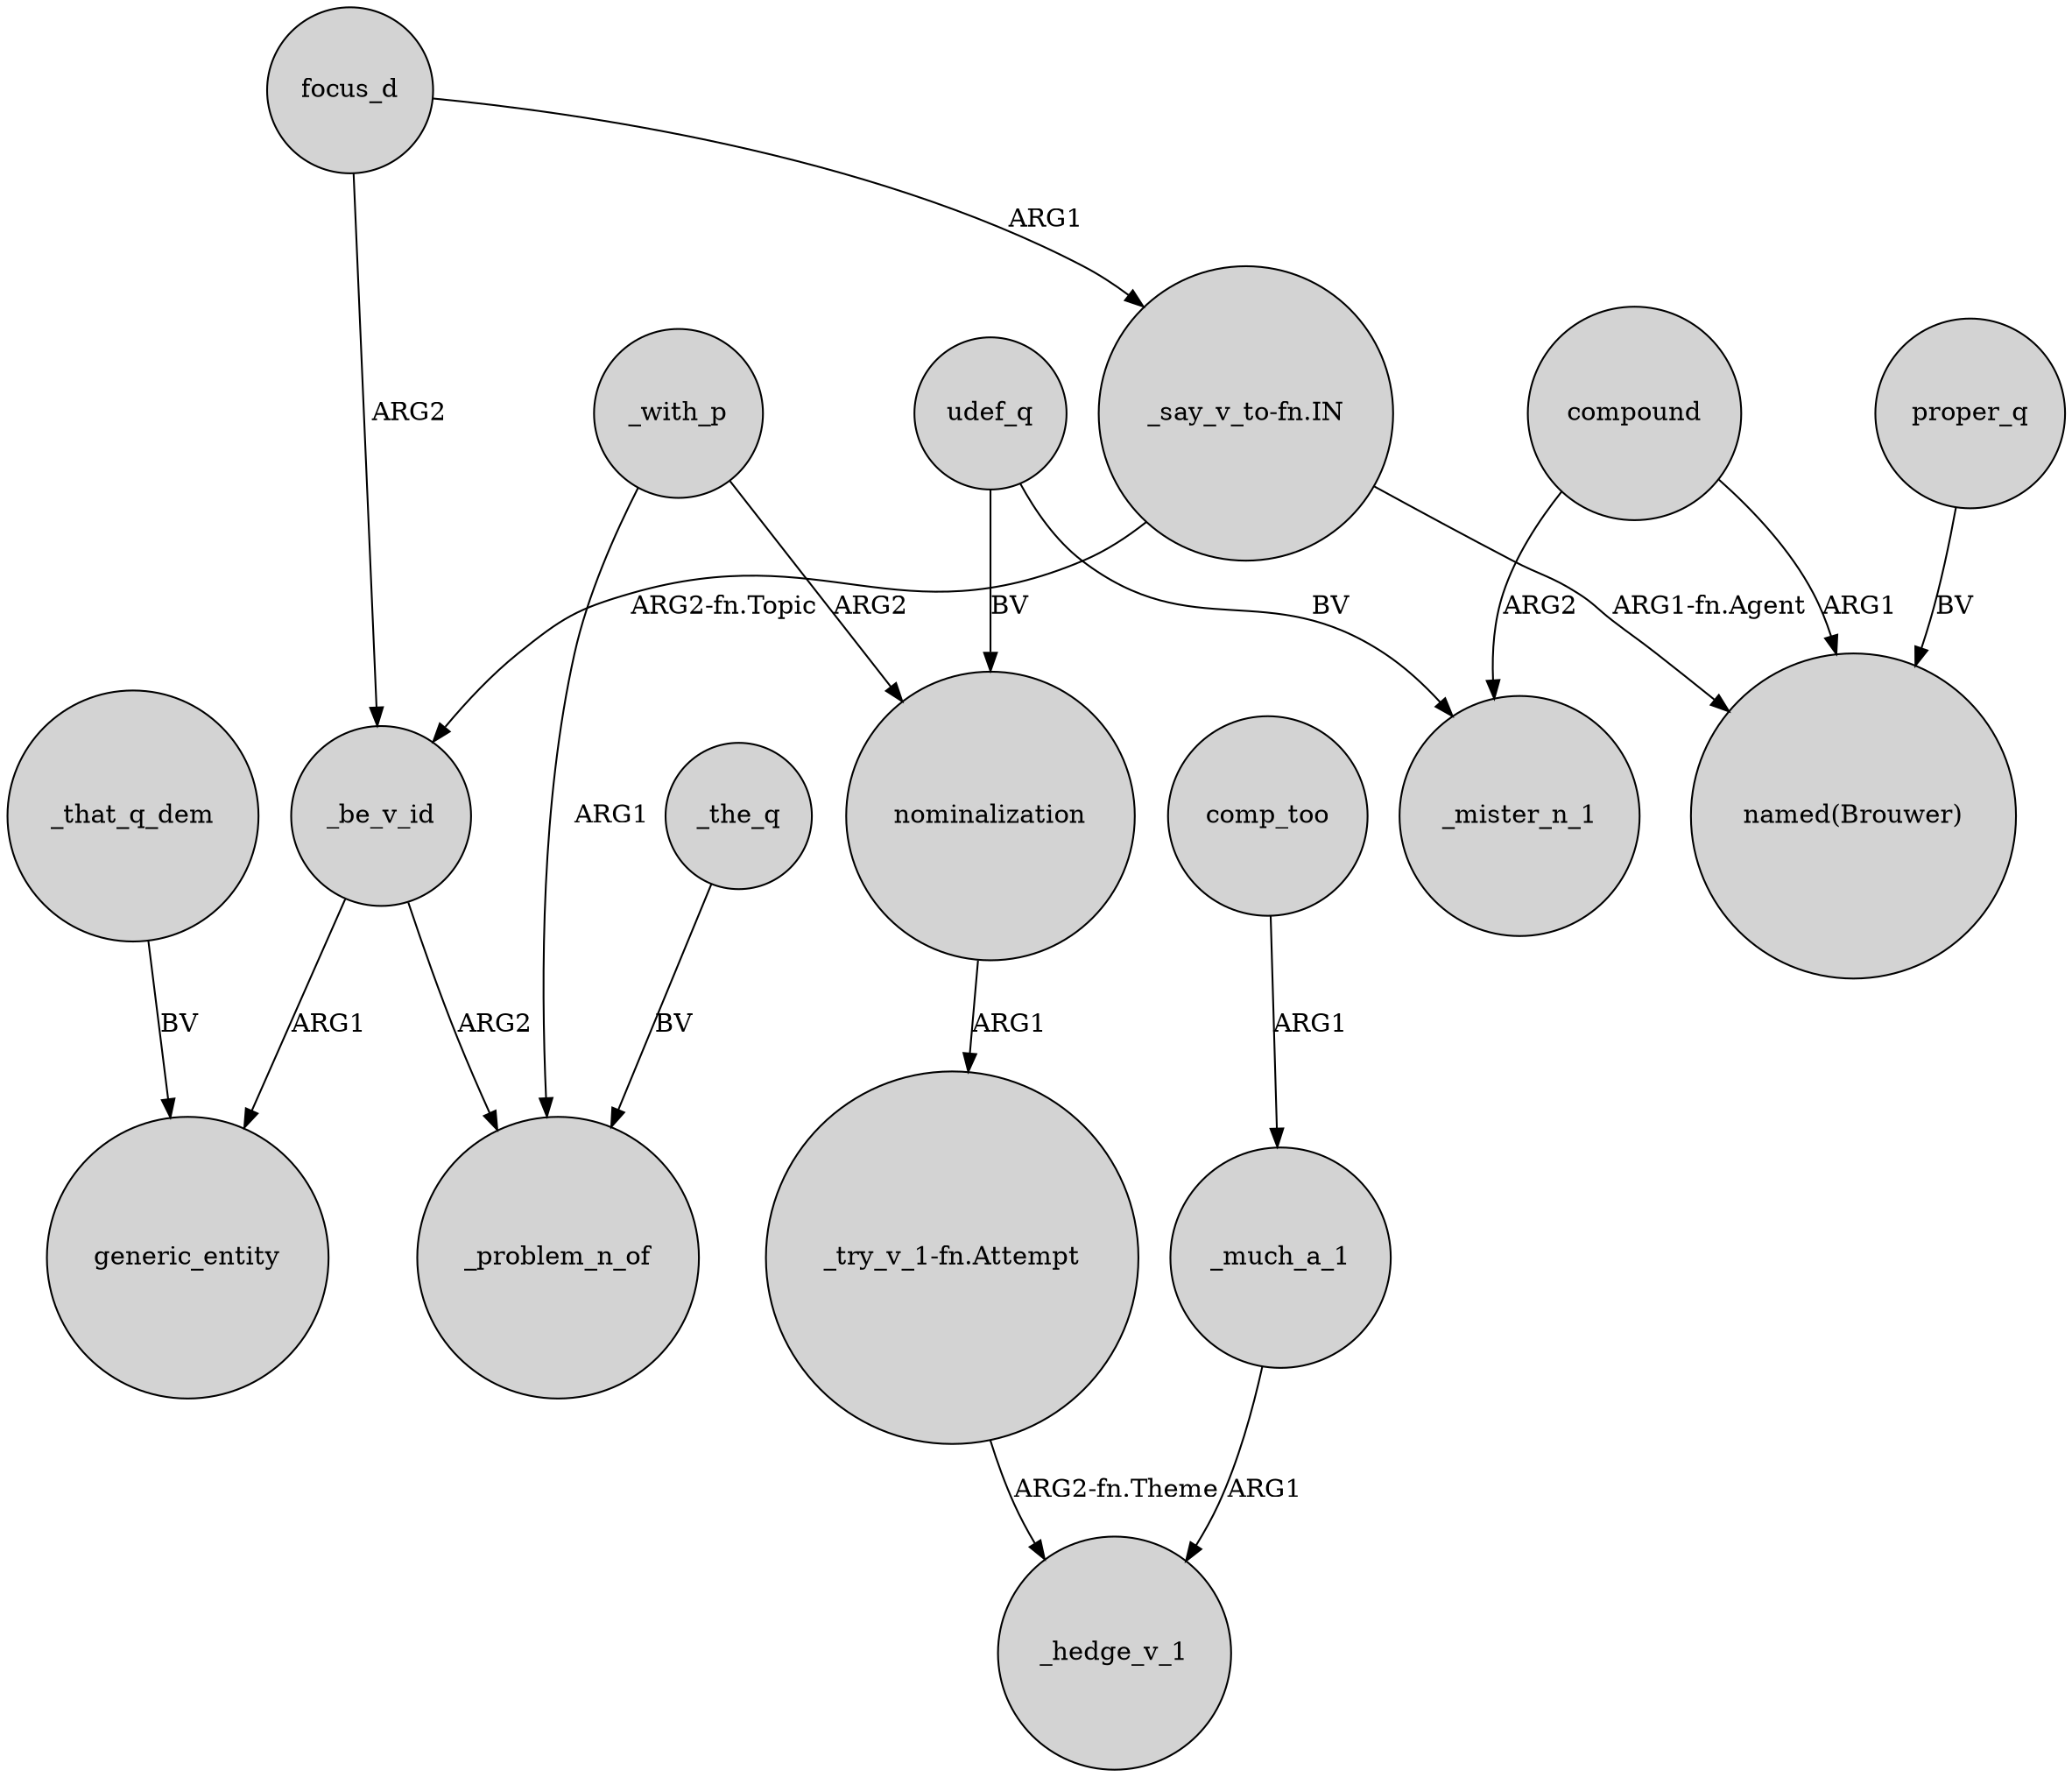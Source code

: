 digraph {
	node [shape=circle style=filled]
	focus_d -> _be_v_id [label=ARG2]
	compound -> "named(Brouwer)" [label=ARG1]
	_that_q_dem -> generic_entity [label=BV]
	_with_p -> nominalization [label=ARG2]
	"_try_v_1-fn.Attempt" -> _hedge_v_1 [label="ARG2-fn.Theme"]
	compound -> _mister_n_1 [label=ARG2]
	_the_q -> _problem_n_of [label=BV]
	_much_a_1 -> _hedge_v_1 [label=ARG1]
	udef_q -> _mister_n_1 [label=BV]
	proper_q -> "named(Brouwer)" [label=BV]
	_be_v_id -> generic_entity [label=ARG1]
	comp_too -> _much_a_1 [label=ARG1]
	"_say_v_to-fn.IN" -> _be_v_id [label="ARG2-fn.Topic"]
	"_say_v_to-fn.IN" -> "named(Brouwer)" [label="ARG1-fn.Agent"]
	_be_v_id -> _problem_n_of [label=ARG2]
	udef_q -> nominalization [label=BV]
	_with_p -> _problem_n_of [label=ARG1]
	nominalization -> "_try_v_1-fn.Attempt" [label=ARG1]
	focus_d -> "_say_v_to-fn.IN" [label=ARG1]
}
